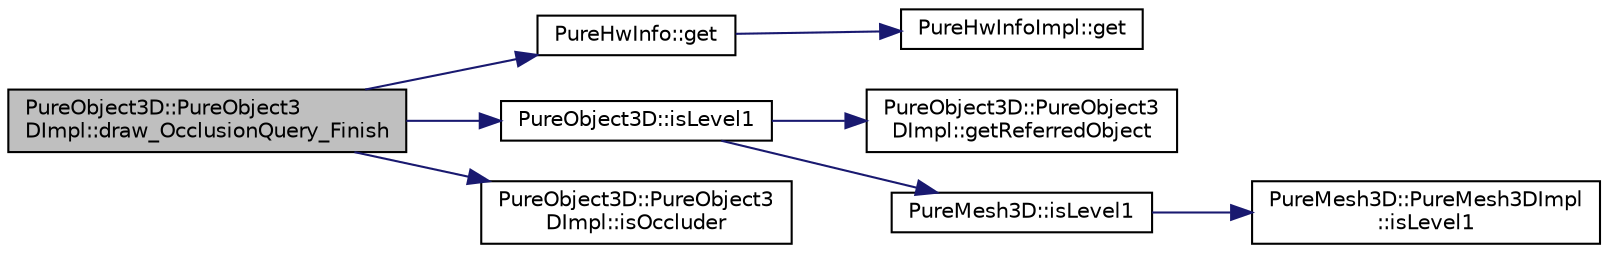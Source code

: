 digraph "PureObject3D::PureObject3DImpl::draw_OcclusionQuery_Finish"
{
 // LATEX_PDF_SIZE
  edge [fontname="Helvetica",fontsize="10",labelfontname="Helvetica",labelfontsize="10"];
  node [fontname="Helvetica",fontsize="10",shape=record];
  rankdir="LR";
  Node1 [label="PureObject3D::PureObject3\lDImpl::draw_OcclusionQuery_Finish",height=0.2,width=0.4,color="black", fillcolor="grey75", style="filled", fontcolor="black",tooltip="Checks for occlusion query result and decides if object is occluded or not."];
  Node1 -> Node2 [color="midnightblue",fontsize="10",style="solid",fontname="Helvetica"];
  Node2 [label="PureHwInfo::get",height=0.2,width=0.4,color="black", fillcolor="white", style="filled",URL="$class_pure_hw_info.html#a5d801d548489e9f6c9a3485b8979af3f",tooltip="Gets the singleton instance."];
  Node2 -> Node3 [color="midnightblue",fontsize="10",style="solid",fontname="Helvetica"];
  Node3 [label="PureHwInfoImpl::get",height=0.2,width=0.4,color="black", fillcolor="white", style="filled",URL="$class_pure_hw_info_impl.html#a54faedd6ce3a5750139d457f4a8a22f2",tooltip="Gets the singleton instance."];
  Node1 -> Node4 [color="midnightblue",fontsize="10",style="solid",fontname="Helvetica"];
  Node4 [label="PureObject3D::isLevel1",height=0.2,width=0.4,color="black", fillcolor="white", style="filled",URL="$class_pure_object3_d.html#aa46f669965a0b3ec379252b424ddd725",tooltip="Tells if the mesh is a level-1 parent mesh."];
  Node4 -> Node5 [color="midnightblue",fontsize="10",style="solid",fontname="Helvetica"];
  Node5 [label="PureObject3D::PureObject3\lDImpl::getReferredObject",height=0.2,width=0.4,color="black", fillcolor="white", style="filled",URL="$class_pure_object3_d_1_1_pure_object3_d_impl.html#a40d9f6688f4f5c505ca45cb476c36eec",tooltip=" "];
  Node4 -> Node6 [color="midnightblue",fontsize="10",style="solid",fontname="Helvetica"];
  Node6 [label="PureMesh3D::isLevel1",height=0.2,width=0.4,color="black", fillcolor="white", style="filled",URL="$class_pure_mesh3_d.html#a5994d09a83ab409a273eeffff3d6b105",tooltip="Tells if the mesh is a level-1 parent mesh."];
  Node6 -> Node7 [color="midnightblue",fontsize="10",style="solid",fontname="Helvetica"];
  Node7 [label="PureMesh3D::PureMesh3DImpl\l::isLevel1",height=0.2,width=0.4,color="black", fillcolor="white", style="filled",URL="$class_pure_mesh3_d_1_1_pure_mesh3_d_impl.html#affd18ce4e5530fc032f1eb2d5c03c689",tooltip=" "];
  Node1 -> Node8 [color="midnightblue",fontsize="10",style="solid",fontname="Helvetica"];
  Node8 [label="PureObject3D::PureObject3\lDImpl::isOccluder",height=0.2,width=0.4,color="black", fillcolor="white", style="filled",URL="$class_pure_object3_d_1_1_pure_object3_d_impl.html#ae36022b4a72908449cf8a6e0ecf2eec1",tooltip=" "];
}
